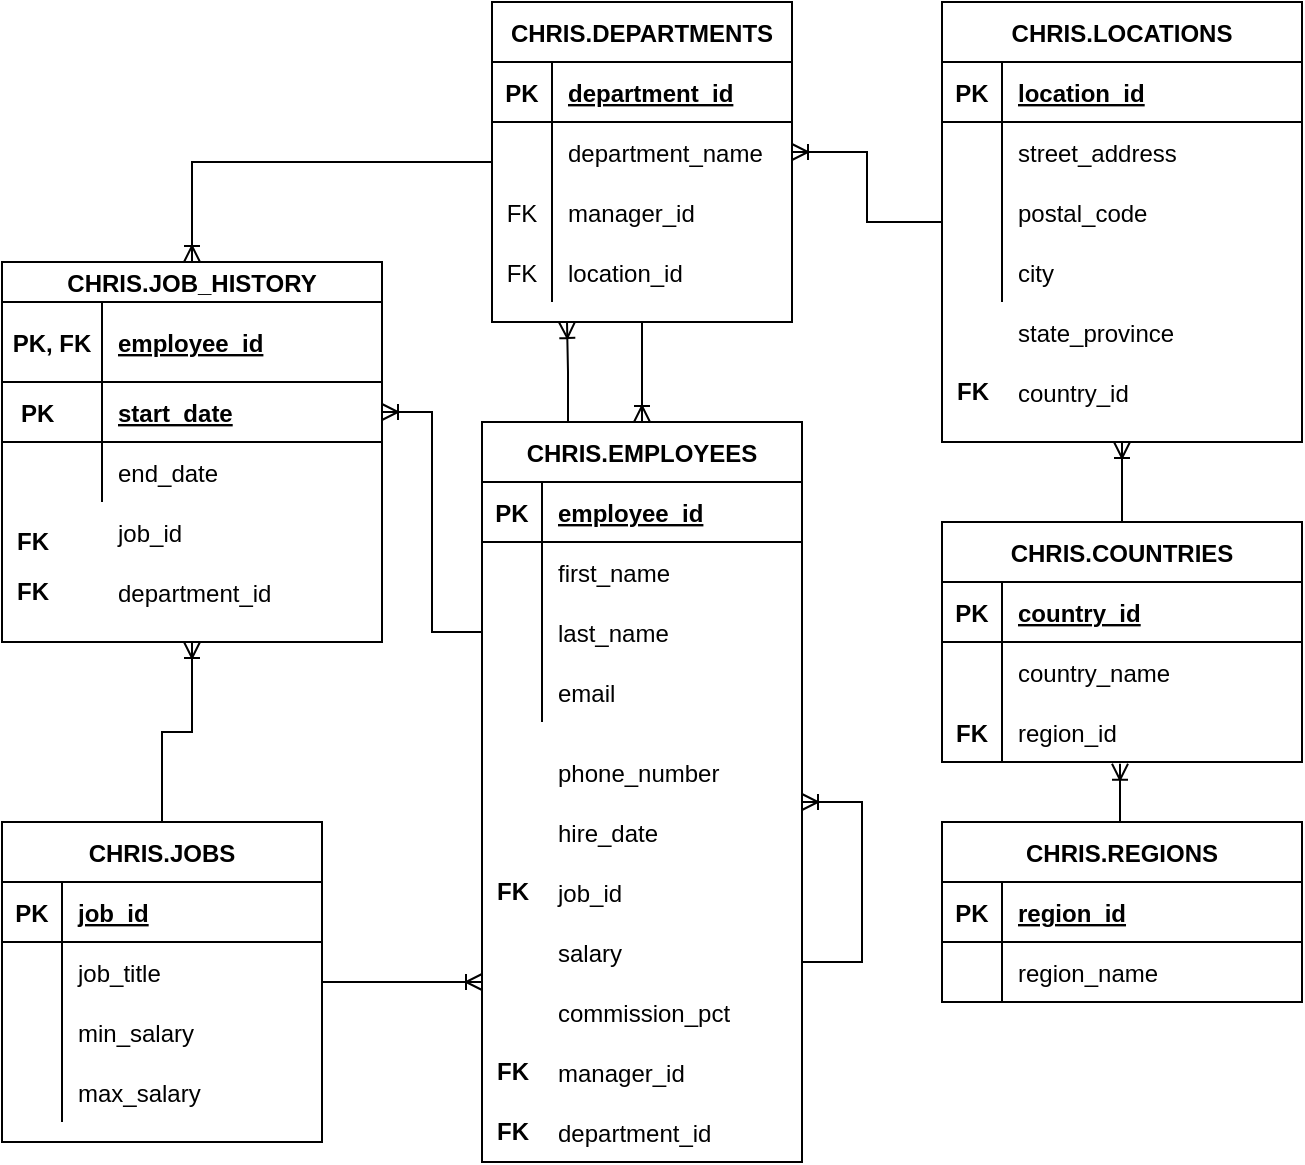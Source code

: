 <mxfile version="15.8.2" type="github"><diagram id="R2lEEEUBdFMjLlhIrx00" name="Page-1"><mxGraphModel dx="729" dy="954" grid="1" gridSize="10" guides="1" tooltips="1" connect="1" arrows="1" fold="1" page="1" pageScale="1" pageWidth="850" pageHeight="1100" math="0" shadow="0" extFonts="Permanent Marker^https://fonts.googleapis.com/css?family=Permanent+Marker"><root><mxCell id="0"/><mxCell id="1" parent="0"/><mxCell id="LcaYr8LxKKmQpYTZzP8s-1" value="CHRIS.JOB_HISTORY" style="shape=table;startSize=20;container=1;collapsible=1;childLayout=tableLayout;fixedRows=1;rowLines=0;fontStyle=1;align=center;resizeLast=1;" vertex="1" parent="1"><mxGeometry x="80" y="160" width="190" height="190" as="geometry"/></mxCell><mxCell id="LcaYr8LxKKmQpYTZzP8s-2" value="" style="shape=partialRectangle;collapsible=0;dropTarget=0;pointerEvents=0;fillColor=none;top=0;left=0;bottom=1;right=0;points=[[0,0.5],[1,0.5]];portConstraint=eastwest;" vertex="1" parent="LcaYr8LxKKmQpYTZzP8s-1"><mxGeometry y="20" width="190" height="40" as="geometry"/></mxCell><mxCell id="LcaYr8LxKKmQpYTZzP8s-3" value="PK, FK" style="shape=partialRectangle;connectable=0;fillColor=none;top=0;left=0;bottom=0;right=0;fontStyle=1;overflow=hidden;" vertex="1" parent="LcaYr8LxKKmQpYTZzP8s-2"><mxGeometry width="50" height="40" as="geometry"><mxRectangle width="50" height="40" as="alternateBounds"/></mxGeometry></mxCell><mxCell id="LcaYr8LxKKmQpYTZzP8s-4" value="employee_id" style="shape=partialRectangle;connectable=0;fillColor=none;top=0;left=0;bottom=0;right=0;align=left;spacingLeft=6;fontStyle=5;overflow=hidden;" vertex="1" parent="LcaYr8LxKKmQpYTZzP8s-2"><mxGeometry x="50" width="140" height="40" as="geometry"><mxRectangle width="140" height="40" as="alternateBounds"/></mxGeometry></mxCell><mxCell id="LcaYr8LxKKmQpYTZzP8s-5" value="" style="shape=partialRectangle;collapsible=0;dropTarget=0;pointerEvents=0;fillColor=none;top=0;left=0;bottom=0;right=0;points=[[0,0.5],[1,0.5]];portConstraint=eastwest;" vertex="1" parent="LcaYr8LxKKmQpYTZzP8s-1"><mxGeometry y="60" width="190" height="30" as="geometry"/></mxCell><mxCell id="LcaYr8LxKKmQpYTZzP8s-6" value="" style="shape=partialRectangle;connectable=0;fillColor=none;top=0;left=0;bottom=0;right=0;editable=1;overflow=hidden;" vertex="1" parent="LcaYr8LxKKmQpYTZzP8s-5"><mxGeometry width="50" height="30" as="geometry"><mxRectangle width="50" height="30" as="alternateBounds"/></mxGeometry></mxCell><mxCell id="LcaYr8LxKKmQpYTZzP8s-7" value="" style="shape=partialRectangle;connectable=0;fillColor=none;top=0;left=0;bottom=0;right=0;align=left;spacingLeft=6;overflow=hidden;" vertex="1" parent="LcaYr8LxKKmQpYTZzP8s-5"><mxGeometry x="50" width="140" height="30" as="geometry"><mxRectangle width="140" height="30" as="alternateBounds"/></mxGeometry></mxCell><mxCell id="LcaYr8LxKKmQpYTZzP8s-8" value="" style="shape=partialRectangle;collapsible=0;dropTarget=0;pointerEvents=0;fillColor=none;top=0;left=0;bottom=0;right=0;points=[[0,0.5],[1,0.5]];portConstraint=eastwest;" vertex="1" parent="LcaYr8LxKKmQpYTZzP8s-1"><mxGeometry y="90" width="190" height="30" as="geometry"/></mxCell><mxCell id="LcaYr8LxKKmQpYTZzP8s-9" value="" style="shape=partialRectangle;connectable=0;fillColor=none;top=0;left=0;bottom=0;right=0;editable=1;overflow=hidden;" vertex="1" parent="LcaYr8LxKKmQpYTZzP8s-8"><mxGeometry width="50" height="30" as="geometry"><mxRectangle width="50" height="30" as="alternateBounds"/></mxGeometry></mxCell><mxCell id="LcaYr8LxKKmQpYTZzP8s-10" value="end_date" style="shape=partialRectangle;connectable=0;fillColor=none;top=0;left=0;bottom=0;right=0;align=left;spacingLeft=6;overflow=hidden;" vertex="1" parent="LcaYr8LxKKmQpYTZzP8s-8"><mxGeometry x="50" width="140" height="30" as="geometry"><mxRectangle width="140" height="30" as="alternateBounds"/></mxGeometry></mxCell><mxCell id="LcaYr8LxKKmQpYTZzP8s-14" value="department_id" style="shape=partialRectangle;connectable=0;fillColor=none;top=0;left=0;bottom=0;right=0;align=left;spacingLeft=6;overflow=hidden;" vertex="1" parent="1"><mxGeometry x="130" y="310" width="150" height="30" as="geometry"><mxRectangle width="150" height="30" as="alternateBounds"/></mxGeometry></mxCell><mxCell id="LcaYr8LxKKmQpYTZzP8s-32" style="edgeStyle=orthogonalEdgeStyle;rounded=0;orthogonalLoop=1;jettySize=auto;html=1;entryX=0.5;entryY=1;entryDx=0;entryDy=0;endArrow=ERoneToMany;endFill=0;" edge="1" parent="1" source="LcaYr8LxKKmQpYTZzP8s-15" target="LcaYr8LxKKmQpYTZzP8s-1"><mxGeometry relative="1" as="geometry"/></mxCell><mxCell id="LcaYr8LxKKmQpYTZzP8s-54" style="edgeStyle=orthogonalEdgeStyle;rounded=0;orthogonalLoop=1;jettySize=auto;html=1;endArrow=ERoneToMany;endFill=0;" edge="1" parent="1" source="LcaYr8LxKKmQpYTZzP8s-15"><mxGeometry relative="1" as="geometry"><mxPoint x="320" y="520" as="targetPoint"/><Array as="points"><mxPoint x="320" y="520"/></Array></mxGeometry></mxCell><mxCell id="LcaYr8LxKKmQpYTZzP8s-15" value="CHRIS.JOBS" style="shape=table;startSize=30;container=1;collapsible=1;childLayout=tableLayout;fixedRows=1;rowLines=0;fontStyle=1;align=center;resizeLast=1;" vertex="1" parent="1"><mxGeometry x="80" y="440" width="160" height="160" as="geometry"/></mxCell><mxCell id="LcaYr8LxKKmQpYTZzP8s-16" value="" style="shape=partialRectangle;collapsible=0;dropTarget=0;pointerEvents=0;fillColor=none;top=0;left=0;bottom=1;right=0;points=[[0,0.5],[1,0.5]];portConstraint=eastwest;" vertex="1" parent="LcaYr8LxKKmQpYTZzP8s-15"><mxGeometry y="30" width="160" height="30" as="geometry"/></mxCell><mxCell id="LcaYr8LxKKmQpYTZzP8s-17" value="PK" style="shape=partialRectangle;connectable=0;fillColor=none;top=0;left=0;bottom=0;right=0;fontStyle=1;overflow=hidden;" vertex="1" parent="LcaYr8LxKKmQpYTZzP8s-16"><mxGeometry width="30" height="30" as="geometry"><mxRectangle width="30" height="30" as="alternateBounds"/></mxGeometry></mxCell><mxCell id="LcaYr8LxKKmQpYTZzP8s-18" value="job_id" style="shape=partialRectangle;connectable=0;fillColor=none;top=0;left=0;bottom=0;right=0;align=left;spacingLeft=6;fontStyle=5;overflow=hidden;" vertex="1" parent="LcaYr8LxKKmQpYTZzP8s-16"><mxGeometry x="30" width="130" height="30" as="geometry"><mxRectangle width="130" height="30" as="alternateBounds"/></mxGeometry></mxCell><mxCell id="LcaYr8LxKKmQpYTZzP8s-19" value="" style="shape=partialRectangle;collapsible=0;dropTarget=0;pointerEvents=0;fillColor=none;top=0;left=0;bottom=0;right=0;points=[[0,0.5],[1,0.5]];portConstraint=eastwest;" vertex="1" parent="LcaYr8LxKKmQpYTZzP8s-15"><mxGeometry y="60" width="160" height="30" as="geometry"/></mxCell><mxCell id="LcaYr8LxKKmQpYTZzP8s-20" value="" style="shape=partialRectangle;connectable=0;fillColor=none;top=0;left=0;bottom=0;right=0;editable=1;overflow=hidden;" vertex="1" parent="LcaYr8LxKKmQpYTZzP8s-19"><mxGeometry width="30" height="30" as="geometry"><mxRectangle width="30" height="30" as="alternateBounds"/></mxGeometry></mxCell><mxCell id="LcaYr8LxKKmQpYTZzP8s-21" value="job_title" style="shape=partialRectangle;connectable=0;fillColor=none;top=0;left=0;bottom=0;right=0;align=left;spacingLeft=6;overflow=hidden;" vertex="1" parent="LcaYr8LxKKmQpYTZzP8s-19"><mxGeometry x="30" width="130" height="30" as="geometry"><mxRectangle width="130" height="30" as="alternateBounds"/></mxGeometry></mxCell><mxCell id="LcaYr8LxKKmQpYTZzP8s-22" value="" style="shape=partialRectangle;collapsible=0;dropTarget=0;pointerEvents=0;fillColor=none;top=0;left=0;bottom=0;right=0;points=[[0,0.5],[1,0.5]];portConstraint=eastwest;" vertex="1" parent="LcaYr8LxKKmQpYTZzP8s-15"><mxGeometry y="90" width="160" height="30" as="geometry"/></mxCell><mxCell id="LcaYr8LxKKmQpYTZzP8s-23" value="" style="shape=partialRectangle;connectable=0;fillColor=none;top=0;left=0;bottom=0;right=0;editable=1;overflow=hidden;" vertex="1" parent="LcaYr8LxKKmQpYTZzP8s-22"><mxGeometry width="30" height="30" as="geometry"><mxRectangle width="30" height="30" as="alternateBounds"/></mxGeometry></mxCell><mxCell id="LcaYr8LxKKmQpYTZzP8s-24" value="min_salary" style="shape=partialRectangle;connectable=0;fillColor=none;top=0;left=0;bottom=0;right=0;align=left;spacingLeft=6;overflow=hidden;" vertex="1" parent="LcaYr8LxKKmQpYTZzP8s-22"><mxGeometry x="30" width="130" height="30" as="geometry"><mxRectangle width="130" height="30" as="alternateBounds"/></mxGeometry></mxCell><mxCell id="LcaYr8LxKKmQpYTZzP8s-25" value="" style="shape=partialRectangle;collapsible=0;dropTarget=0;pointerEvents=0;fillColor=none;top=0;left=0;bottom=0;right=0;points=[[0,0.5],[1,0.5]];portConstraint=eastwest;" vertex="1" parent="LcaYr8LxKKmQpYTZzP8s-15"><mxGeometry y="120" width="160" height="30" as="geometry"/></mxCell><mxCell id="LcaYr8LxKKmQpYTZzP8s-26" value="" style="shape=partialRectangle;connectable=0;fillColor=none;top=0;left=0;bottom=0;right=0;editable=1;overflow=hidden;" vertex="1" parent="LcaYr8LxKKmQpYTZzP8s-25"><mxGeometry width="30" height="30" as="geometry"><mxRectangle width="30" height="30" as="alternateBounds"/></mxGeometry></mxCell><mxCell id="LcaYr8LxKKmQpYTZzP8s-27" value="max_salary" style="shape=partialRectangle;connectable=0;fillColor=none;top=0;left=0;bottom=0;right=0;align=left;spacingLeft=6;overflow=hidden;" vertex="1" parent="LcaYr8LxKKmQpYTZzP8s-25"><mxGeometry x="30" width="130" height="30" as="geometry"><mxRectangle width="130" height="30" as="alternateBounds"/></mxGeometry></mxCell><mxCell id="LcaYr8LxKKmQpYTZzP8s-33" value="CHRIS.EMPLOYEES" style="shape=table;startSize=30;container=1;collapsible=1;childLayout=tableLayout;fixedRows=1;rowLines=0;fontStyle=1;align=center;resizeLast=1;" vertex="1" parent="1"><mxGeometry x="320" y="240" width="160" height="370" as="geometry"/></mxCell><mxCell id="LcaYr8LxKKmQpYTZzP8s-34" value="" style="shape=partialRectangle;collapsible=0;dropTarget=0;pointerEvents=0;fillColor=none;top=0;left=0;bottom=1;right=0;points=[[0,0.5],[1,0.5]];portConstraint=eastwest;" vertex="1" parent="LcaYr8LxKKmQpYTZzP8s-33"><mxGeometry y="30" width="160" height="30" as="geometry"/></mxCell><mxCell id="LcaYr8LxKKmQpYTZzP8s-35" value="PK" style="shape=partialRectangle;connectable=0;fillColor=none;top=0;left=0;bottom=0;right=0;fontStyle=1;overflow=hidden;" vertex="1" parent="LcaYr8LxKKmQpYTZzP8s-34"><mxGeometry width="30" height="30" as="geometry"><mxRectangle width="30" height="30" as="alternateBounds"/></mxGeometry></mxCell><mxCell id="LcaYr8LxKKmQpYTZzP8s-36" value="employee_id" style="shape=partialRectangle;connectable=0;fillColor=none;top=0;left=0;bottom=0;right=0;align=left;spacingLeft=6;fontStyle=5;overflow=hidden;" vertex="1" parent="LcaYr8LxKKmQpYTZzP8s-34"><mxGeometry x="30" width="130" height="30" as="geometry"><mxRectangle width="130" height="30" as="alternateBounds"/></mxGeometry></mxCell><mxCell id="LcaYr8LxKKmQpYTZzP8s-37" value="" style="shape=partialRectangle;collapsible=0;dropTarget=0;pointerEvents=0;fillColor=none;top=0;left=0;bottom=0;right=0;points=[[0,0.5],[1,0.5]];portConstraint=eastwest;" vertex="1" parent="LcaYr8LxKKmQpYTZzP8s-33"><mxGeometry y="60" width="160" height="30" as="geometry"/></mxCell><mxCell id="LcaYr8LxKKmQpYTZzP8s-38" value="" style="shape=partialRectangle;connectable=0;fillColor=none;top=0;left=0;bottom=0;right=0;editable=1;overflow=hidden;" vertex="1" parent="LcaYr8LxKKmQpYTZzP8s-37"><mxGeometry width="30" height="30" as="geometry"><mxRectangle width="30" height="30" as="alternateBounds"/></mxGeometry></mxCell><mxCell id="LcaYr8LxKKmQpYTZzP8s-39" value="first_name    " style="shape=partialRectangle;connectable=0;fillColor=none;top=0;left=0;bottom=0;right=0;align=left;spacingLeft=6;overflow=hidden;" vertex="1" parent="LcaYr8LxKKmQpYTZzP8s-37"><mxGeometry x="30" width="130" height="30" as="geometry"><mxRectangle width="130" height="30" as="alternateBounds"/></mxGeometry></mxCell><mxCell id="LcaYr8LxKKmQpYTZzP8s-40" value="" style="shape=partialRectangle;collapsible=0;dropTarget=0;pointerEvents=0;fillColor=none;top=0;left=0;bottom=0;right=0;points=[[0,0.5],[1,0.5]];portConstraint=eastwest;" vertex="1" parent="LcaYr8LxKKmQpYTZzP8s-33"><mxGeometry y="90" width="160" height="30" as="geometry"/></mxCell><mxCell id="LcaYr8LxKKmQpYTZzP8s-41" value="" style="shape=partialRectangle;connectable=0;fillColor=none;top=0;left=0;bottom=0;right=0;editable=1;overflow=hidden;" vertex="1" parent="LcaYr8LxKKmQpYTZzP8s-40"><mxGeometry width="30" height="30" as="geometry"><mxRectangle width="30" height="30" as="alternateBounds"/></mxGeometry></mxCell><mxCell id="LcaYr8LxKKmQpYTZzP8s-42" value="last_name" style="shape=partialRectangle;connectable=0;fillColor=none;top=0;left=0;bottom=0;right=0;align=left;spacingLeft=6;overflow=hidden;" vertex="1" parent="LcaYr8LxKKmQpYTZzP8s-40"><mxGeometry x="30" width="130" height="30" as="geometry"><mxRectangle width="130" height="30" as="alternateBounds"/></mxGeometry></mxCell><mxCell id="LcaYr8LxKKmQpYTZzP8s-43" value="" style="shape=partialRectangle;collapsible=0;dropTarget=0;pointerEvents=0;fillColor=none;top=0;left=0;bottom=0;right=0;points=[[0,0.5],[1,0.5]];portConstraint=eastwest;" vertex="1" parent="LcaYr8LxKKmQpYTZzP8s-33"><mxGeometry y="120" width="160" height="30" as="geometry"/></mxCell><mxCell id="LcaYr8LxKKmQpYTZzP8s-44" value="" style="shape=partialRectangle;connectable=0;fillColor=none;top=0;left=0;bottom=0;right=0;editable=1;overflow=hidden;" vertex="1" parent="LcaYr8LxKKmQpYTZzP8s-43"><mxGeometry width="30" height="30" as="geometry"><mxRectangle width="30" height="30" as="alternateBounds"/></mxGeometry></mxCell><mxCell id="LcaYr8LxKKmQpYTZzP8s-45" value="email" style="shape=partialRectangle;connectable=0;fillColor=none;top=0;left=0;bottom=0;right=0;align=left;spacingLeft=6;overflow=hidden;" vertex="1" parent="LcaYr8LxKKmQpYTZzP8s-43"><mxGeometry x="30" width="130" height="30" as="geometry"><mxRectangle width="130" height="30" as="alternateBounds"/></mxGeometry></mxCell><mxCell id="LcaYr8LxKKmQpYTZzP8s-46" value="phone_number" style="shape=partialRectangle;connectable=0;fillColor=none;top=0;left=0;bottom=0;right=0;align=left;spacingLeft=6;overflow=hidden;" vertex="1" parent="1"><mxGeometry x="350" y="400" width="150" height="30" as="geometry"><mxRectangle width="150" height="30" as="alternateBounds"/></mxGeometry></mxCell><mxCell id="LcaYr8LxKKmQpYTZzP8s-47" value="hire_date" style="shape=partialRectangle;connectable=0;fillColor=none;top=0;left=0;bottom=0;right=0;align=left;spacingLeft=6;overflow=hidden;" vertex="1" parent="1"><mxGeometry x="350" y="430" width="150" height="30" as="geometry"><mxRectangle width="150" height="30" as="alternateBounds"/></mxGeometry></mxCell><mxCell id="LcaYr8LxKKmQpYTZzP8s-48" value="job_id" style="shape=partialRectangle;connectable=0;fillColor=none;top=0;left=0;bottom=0;right=0;align=left;spacingLeft=6;overflow=hidden;" vertex="1" parent="1"><mxGeometry x="350" y="460" width="150" height="30" as="geometry"><mxRectangle width="150" height="30" as="alternateBounds"/></mxGeometry></mxCell><mxCell id="LcaYr8LxKKmQpYTZzP8s-49" value="salary" style="shape=partialRectangle;connectable=0;fillColor=none;top=0;left=0;bottom=0;right=0;align=left;spacingLeft=6;overflow=hidden;" vertex="1" parent="1"><mxGeometry x="350" y="490" width="150" height="30" as="geometry"><mxRectangle width="150" height="30" as="alternateBounds"/></mxGeometry></mxCell><mxCell id="LcaYr8LxKKmQpYTZzP8s-50" value="commission_pct" style="shape=partialRectangle;connectable=0;fillColor=none;top=0;left=0;bottom=0;right=0;align=left;spacingLeft=6;overflow=hidden;" vertex="1" parent="1"><mxGeometry x="350" y="520" width="150" height="30" as="geometry"><mxRectangle width="150" height="30" as="alternateBounds"/></mxGeometry></mxCell><mxCell id="LcaYr8LxKKmQpYTZzP8s-51" value="manager_id" style="shape=partialRectangle;connectable=0;fillColor=none;top=0;left=0;bottom=0;right=0;align=left;spacingLeft=6;overflow=hidden;" vertex="1" parent="1"><mxGeometry x="350" y="550" width="150" height="30" as="geometry"><mxRectangle width="150" height="30" as="alternateBounds"/></mxGeometry></mxCell><mxCell id="LcaYr8LxKKmQpYTZzP8s-52" value="department_id" style="shape=partialRectangle;connectable=0;fillColor=none;top=0;left=0;bottom=0;right=0;align=left;spacingLeft=6;overflow=hidden;" vertex="1" parent="1"><mxGeometry x="350" y="580" width="150" height="30" as="geometry"><mxRectangle width="150" height="30" as="alternateBounds"/></mxGeometry></mxCell><mxCell id="LcaYr8LxKKmQpYTZzP8s-53" style="edgeStyle=orthogonalEdgeStyle;rounded=0;orthogonalLoop=1;jettySize=auto;html=1;entryX=1;entryY=0.5;entryDx=0;entryDy=0;endArrow=ERoneToMany;endFill=0;" edge="1" parent="1" source="LcaYr8LxKKmQpYTZzP8s-40" target="LcaYr8LxKKmQpYTZzP8s-5"><mxGeometry relative="1" as="geometry"><mxPoint x="240" y="325" as="targetPoint"/></mxGeometry></mxCell><mxCell id="LcaYr8LxKKmQpYTZzP8s-68" style="edgeStyle=orthogonalEdgeStyle;rounded=0;orthogonalLoop=1;jettySize=auto;html=1;entryX=0.5;entryY=0;entryDx=0;entryDy=0;endArrow=ERoneToMany;endFill=0;" edge="1" parent="1" source="LcaYr8LxKKmQpYTZzP8s-55" target="LcaYr8LxKKmQpYTZzP8s-1"><mxGeometry relative="1" as="geometry"/></mxCell><mxCell id="LcaYr8LxKKmQpYTZzP8s-88" style="edgeStyle=orthogonalEdgeStyle;rounded=0;orthogonalLoop=1;jettySize=auto;html=1;entryX=0.5;entryY=0;entryDx=0;entryDy=0;endArrow=ERoneToMany;endFill=0;" edge="1" parent="1" source="LcaYr8LxKKmQpYTZzP8s-55" target="LcaYr8LxKKmQpYTZzP8s-33"><mxGeometry relative="1" as="geometry"/></mxCell><mxCell id="LcaYr8LxKKmQpYTZzP8s-55" value="CHRIS.DEPARTMENTS" style="shape=table;startSize=30;container=1;collapsible=1;childLayout=tableLayout;fixedRows=1;rowLines=0;fontStyle=1;align=center;resizeLast=1;" vertex="1" parent="1"><mxGeometry x="325" y="30" width="150" height="160" as="geometry"/></mxCell><mxCell id="LcaYr8LxKKmQpYTZzP8s-56" value="" style="shape=partialRectangle;collapsible=0;dropTarget=0;pointerEvents=0;fillColor=none;top=0;left=0;bottom=1;right=0;points=[[0,0.5],[1,0.5]];portConstraint=eastwest;" vertex="1" parent="LcaYr8LxKKmQpYTZzP8s-55"><mxGeometry y="30" width="150" height="30" as="geometry"/></mxCell><mxCell id="LcaYr8LxKKmQpYTZzP8s-57" value="PK" style="shape=partialRectangle;connectable=0;fillColor=none;top=0;left=0;bottom=0;right=0;fontStyle=1;overflow=hidden;" vertex="1" parent="LcaYr8LxKKmQpYTZzP8s-56"><mxGeometry width="30" height="30" as="geometry"><mxRectangle width="30" height="30" as="alternateBounds"/></mxGeometry></mxCell><mxCell id="LcaYr8LxKKmQpYTZzP8s-58" value="department_id" style="shape=partialRectangle;connectable=0;fillColor=none;top=0;left=0;bottom=0;right=0;align=left;spacingLeft=6;fontStyle=5;overflow=hidden;" vertex="1" parent="LcaYr8LxKKmQpYTZzP8s-56"><mxGeometry x="30" width="120" height="30" as="geometry"><mxRectangle width="120" height="30" as="alternateBounds"/></mxGeometry></mxCell><mxCell id="LcaYr8LxKKmQpYTZzP8s-59" value="" style="shape=partialRectangle;collapsible=0;dropTarget=0;pointerEvents=0;fillColor=none;top=0;left=0;bottom=0;right=0;points=[[0,0.5],[1,0.5]];portConstraint=eastwest;" vertex="1" parent="LcaYr8LxKKmQpYTZzP8s-55"><mxGeometry y="60" width="150" height="30" as="geometry"/></mxCell><mxCell id="LcaYr8LxKKmQpYTZzP8s-60" value="" style="shape=partialRectangle;connectable=0;fillColor=none;top=0;left=0;bottom=0;right=0;editable=1;overflow=hidden;" vertex="1" parent="LcaYr8LxKKmQpYTZzP8s-59"><mxGeometry width="30" height="30" as="geometry"><mxRectangle width="30" height="30" as="alternateBounds"/></mxGeometry></mxCell><mxCell id="LcaYr8LxKKmQpYTZzP8s-61" value="department_name" style="shape=partialRectangle;connectable=0;fillColor=none;top=0;left=0;bottom=0;right=0;align=left;spacingLeft=6;overflow=hidden;" vertex="1" parent="LcaYr8LxKKmQpYTZzP8s-59"><mxGeometry x="30" width="120" height="30" as="geometry"><mxRectangle width="120" height="30" as="alternateBounds"/></mxGeometry></mxCell><mxCell id="LcaYr8LxKKmQpYTZzP8s-62" value="" style="shape=partialRectangle;collapsible=0;dropTarget=0;pointerEvents=0;fillColor=none;top=0;left=0;bottom=0;right=0;points=[[0,0.5],[1,0.5]];portConstraint=eastwest;" vertex="1" parent="LcaYr8LxKKmQpYTZzP8s-55"><mxGeometry y="90" width="150" height="30" as="geometry"/></mxCell><mxCell id="LcaYr8LxKKmQpYTZzP8s-63" value="FK" style="shape=partialRectangle;connectable=0;fillColor=none;top=0;left=0;bottom=0;right=0;editable=1;overflow=hidden;" vertex="1" parent="LcaYr8LxKKmQpYTZzP8s-62"><mxGeometry width="30" height="30" as="geometry"><mxRectangle width="30" height="30" as="alternateBounds"/></mxGeometry></mxCell><mxCell id="LcaYr8LxKKmQpYTZzP8s-64" value="manager_id" style="shape=partialRectangle;connectable=0;fillColor=none;top=0;left=0;bottom=0;right=0;align=left;spacingLeft=6;overflow=hidden;" vertex="1" parent="LcaYr8LxKKmQpYTZzP8s-62"><mxGeometry x="30" width="120" height="30" as="geometry"><mxRectangle width="120" height="30" as="alternateBounds"/></mxGeometry></mxCell><mxCell id="LcaYr8LxKKmQpYTZzP8s-65" value="" style="shape=partialRectangle;collapsible=0;dropTarget=0;pointerEvents=0;fillColor=none;top=0;left=0;bottom=0;right=0;points=[[0,0.5],[1,0.5]];portConstraint=eastwest;" vertex="1" parent="LcaYr8LxKKmQpYTZzP8s-55"><mxGeometry y="120" width="150" height="30" as="geometry"/></mxCell><mxCell id="LcaYr8LxKKmQpYTZzP8s-66" value="FK" style="shape=partialRectangle;connectable=0;fillColor=none;top=0;left=0;bottom=0;right=0;editable=1;overflow=hidden;" vertex="1" parent="LcaYr8LxKKmQpYTZzP8s-65"><mxGeometry width="30" height="30" as="geometry"><mxRectangle width="30" height="30" as="alternateBounds"/></mxGeometry></mxCell><mxCell id="LcaYr8LxKKmQpYTZzP8s-67" value="location_id" style="shape=partialRectangle;connectable=0;fillColor=none;top=0;left=0;bottom=0;right=0;align=left;spacingLeft=6;overflow=hidden;" vertex="1" parent="LcaYr8LxKKmQpYTZzP8s-65"><mxGeometry x="30" width="120" height="30" as="geometry"><mxRectangle width="120" height="30" as="alternateBounds"/></mxGeometry></mxCell><mxCell id="LcaYr8LxKKmQpYTZzP8s-69" value="&lt;b&gt;FK&lt;/b&gt;" style="text;html=1;align=center;verticalAlign=middle;resizable=0;points=[];autosize=1;strokeColor=none;fillColor=none;" vertex="1" parent="1"><mxGeometry x="320" y="465" width="30" height="20" as="geometry"/></mxCell><mxCell id="LcaYr8LxKKmQpYTZzP8s-73" value="&lt;b&gt;FK&lt;/b&gt;" style="text;html=1;align=center;verticalAlign=middle;resizable=0;points=[];autosize=1;strokeColor=none;fillColor=none;" vertex="1" parent="1"><mxGeometry x="80" y="315" width="30" height="20" as="geometry"/></mxCell><mxCell id="LcaYr8LxKKmQpYTZzP8s-109" style="edgeStyle=orthogonalEdgeStyle;rounded=0;orthogonalLoop=1;jettySize=auto;html=1;entryX=1;entryY=0.5;entryDx=0;entryDy=0;endArrow=ERoneToMany;endFill=0;" edge="1" parent="1" source="LcaYr8LxKKmQpYTZzP8s-75" target="LcaYr8LxKKmQpYTZzP8s-59"><mxGeometry relative="1" as="geometry"/></mxCell><mxCell id="LcaYr8LxKKmQpYTZzP8s-75" value="CHRIS.LOCATIONS" style="shape=table;startSize=30;container=1;collapsible=1;childLayout=tableLayout;fixedRows=1;rowLines=0;fontStyle=1;align=center;resizeLast=1;" vertex="1" parent="1"><mxGeometry x="550" y="30" width="180" height="220" as="geometry"/></mxCell><mxCell id="LcaYr8LxKKmQpYTZzP8s-76" value="" style="shape=partialRectangle;collapsible=0;dropTarget=0;pointerEvents=0;fillColor=none;top=0;left=0;bottom=1;right=0;points=[[0,0.5],[1,0.5]];portConstraint=eastwest;" vertex="1" parent="LcaYr8LxKKmQpYTZzP8s-75"><mxGeometry y="30" width="180" height="30" as="geometry"/></mxCell><mxCell id="LcaYr8LxKKmQpYTZzP8s-77" value="PK" style="shape=partialRectangle;connectable=0;fillColor=none;top=0;left=0;bottom=0;right=0;fontStyle=1;overflow=hidden;" vertex="1" parent="LcaYr8LxKKmQpYTZzP8s-76"><mxGeometry width="30" height="30" as="geometry"><mxRectangle width="30" height="30" as="alternateBounds"/></mxGeometry></mxCell><mxCell id="LcaYr8LxKKmQpYTZzP8s-78" value="location_id" style="shape=partialRectangle;connectable=0;fillColor=none;top=0;left=0;bottom=0;right=0;align=left;spacingLeft=6;fontStyle=5;overflow=hidden;" vertex="1" parent="LcaYr8LxKKmQpYTZzP8s-76"><mxGeometry x="30" width="150" height="30" as="geometry"><mxRectangle width="150" height="30" as="alternateBounds"/></mxGeometry></mxCell><mxCell id="LcaYr8LxKKmQpYTZzP8s-79" value="" style="shape=partialRectangle;collapsible=0;dropTarget=0;pointerEvents=0;fillColor=none;top=0;left=0;bottom=0;right=0;points=[[0,0.5],[1,0.5]];portConstraint=eastwest;" vertex="1" parent="LcaYr8LxKKmQpYTZzP8s-75"><mxGeometry y="60" width="180" height="30" as="geometry"/></mxCell><mxCell id="LcaYr8LxKKmQpYTZzP8s-80" value="" style="shape=partialRectangle;connectable=0;fillColor=none;top=0;left=0;bottom=0;right=0;editable=1;overflow=hidden;" vertex="1" parent="LcaYr8LxKKmQpYTZzP8s-79"><mxGeometry width="30" height="30" as="geometry"><mxRectangle width="30" height="30" as="alternateBounds"/></mxGeometry></mxCell><mxCell id="LcaYr8LxKKmQpYTZzP8s-81" value="street_address" style="shape=partialRectangle;connectable=0;fillColor=none;top=0;left=0;bottom=0;right=0;align=left;spacingLeft=6;overflow=hidden;" vertex="1" parent="LcaYr8LxKKmQpYTZzP8s-79"><mxGeometry x="30" width="150" height="30" as="geometry"><mxRectangle width="150" height="30" as="alternateBounds"/></mxGeometry></mxCell><mxCell id="LcaYr8LxKKmQpYTZzP8s-82" value="" style="shape=partialRectangle;collapsible=0;dropTarget=0;pointerEvents=0;fillColor=none;top=0;left=0;bottom=0;right=0;points=[[0,0.5],[1,0.5]];portConstraint=eastwest;" vertex="1" parent="LcaYr8LxKKmQpYTZzP8s-75"><mxGeometry y="90" width="180" height="30" as="geometry"/></mxCell><mxCell id="LcaYr8LxKKmQpYTZzP8s-83" value="" style="shape=partialRectangle;connectable=0;fillColor=none;top=0;left=0;bottom=0;right=0;editable=1;overflow=hidden;" vertex="1" parent="LcaYr8LxKKmQpYTZzP8s-82"><mxGeometry width="30" height="30" as="geometry"><mxRectangle width="30" height="30" as="alternateBounds"/></mxGeometry></mxCell><mxCell id="LcaYr8LxKKmQpYTZzP8s-84" value="postal_code" style="shape=partialRectangle;connectable=0;fillColor=none;top=0;left=0;bottom=0;right=0;align=left;spacingLeft=6;overflow=hidden;" vertex="1" parent="LcaYr8LxKKmQpYTZzP8s-82"><mxGeometry x="30" width="150" height="30" as="geometry"><mxRectangle width="150" height="30" as="alternateBounds"/></mxGeometry></mxCell><mxCell id="LcaYr8LxKKmQpYTZzP8s-85" value="" style="shape=partialRectangle;collapsible=0;dropTarget=0;pointerEvents=0;fillColor=none;top=0;left=0;bottom=0;right=0;points=[[0,0.5],[1,0.5]];portConstraint=eastwest;" vertex="1" parent="LcaYr8LxKKmQpYTZzP8s-75"><mxGeometry y="120" width="180" height="30" as="geometry"/></mxCell><mxCell id="LcaYr8LxKKmQpYTZzP8s-86" value="" style="shape=partialRectangle;connectable=0;fillColor=none;top=0;left=0;bottom=0;right=0;editable=1;overflow=hidden;" vertex="1" parent="LcaYr8LxKKmQpYTZzP8s-85"><mxGeometry width="30" height="30" as="geometry"><mxRectangle width="30" height="30" as="alternateBounds"/></mxGeometry></mxCell><mxCell id="LcaYr8LxKKmQpYTZzP8s-87" value="city" style="shape=partialRectangle;connectable=0;fillColor=none;top=0;left=0;bottom=0;right=0;align=left;spacingLeft=6;overflow=hidden;" vertex="1" parent="LcaYr8LxKKmQpYTZzP8s-85"><mxGeometry x="30" width="150" height="30" as="geometry"><mxRectangle width="150" height="30" as="alternateBounds"/></mxGeometry></mxCell><mxCell id="LcaYr8LxKKmQpYTZzP8s-89" value="state_province" style="shape=partialRectangle;connectable=0;fillColor=none;top=0;left=0;bottom=0;right=0;align=left;spacingLeft=6;overflow=hidden;" vertex="1" parent="1"><mxGeometry x="580" y="180" width="150" height="30" as="geometry"><mxRectangle width="150" height="30" as="alternateBounds"/></mxGeometry></mxCell><mxCell id="LcaYr8LxKKmQpYTZzP8s-90" value="country_id" style="shape=partialRectangle;connectable=0;fillColor=none;top=0;left=0;bottom=0;right=0;align=left;spacingLeft=6;overflow=hidden;" vertex="1" parent="1"><mxGeometry x="580" y="210" width="150" height="30" as="geometry"><mxRectangle width="150" height="30" as="alternateBounds"/></mxGeometry></mxCell><mxCell id="LcaYr8LxKKmQpYTZzP8s-101" value="job_id" style="shape=partialRectangle;connectable=0;fillColor=none;top=0;left=0;bottom=0;right=0;align=left;spacingLeft=6;overflow=hidden;" vertex="1" parent="1"><mxGeometry x="130" y="280" width="150" height="30" as="geometry"><mxRectangle width="150" height="30" as="alternateBounds"/></mxGeometry></mxCell><mxCell id="LcaYr8LxKKmQpYTZzP8s-106" value="" style="shape=partialRectangle;collapsible=0;dropTarget=0;pointerEvents=0;fillColor=none;top=0;left=0;bottom=1;right=0;points=[[0,0.5],[1,0.5]];portConstraint=eastwest;" vertex="1" parent="1"><mxGeometry x="80" y="220" width="190" height="30" as="geometry"/></mxCell><mxCell id="LcaYr8LxKKmQpYTZzP8s-107" value="PK" style="shape=partialRectangle;connectable=0;fillColor=none;top=0;left=0;bottom=0;right=0;fontStyle=1;overflow=hidden;" vertex="1" parent="LcaYr8LxKKmQpYTZzP8s-106"><mxGeometry width="35.625" height="30" as="geometry"><mxRectangle width="30" height="40" as="alternateBounds"/></mxGeometry></mxCell><mxCell id="LcaYr8LxKKmQpYTZzP8s-108" value="start_date" style="shape=partialRectangle;connectable=0;fillColor=none;top=0;left=0;bottom=0;right=0;align=left;spacingLeft=6;fontStyle=5;overflow=hidden;" vertex="1" parent="LcaYr8LxKKmQpYTZzP8s-106"><mxGeometry x="50" width="140" height="30" as="geometry"><mxRectangle width="130" height="40" as="alternateBounds"/></mxGeometry></mxCell><mxCell id="LcaYr8LxKKmQpYTZzP8s-111" value="" style="fontSize=12;html=1;endArrow=ERoneToMany;rounded=0;targetPerimeterSpacing=1;edgeStyle=elbowEdgeStyle;" edge="1" parent="1"><mxGeometry width="100" height="100" relative="1" as="geometry"><mxPoint x="480" y="510" as="sourcePoint"/><mxPoint x="480" y="430" as="targetPoint"/><Array as="points"><mxPoint x="510" y="460"/></Array></mxGeometry></mxCell><mxCell id="LcaYr8LxKKmQpYTZzP8s-128" style="edgeStyle=elbowEdgeStyle;rounded=0;orthogonalLoop=1;jettySize=auto;html=1;entryX=0.5;entryY=1;entryDx=0;entryDy=0;endArrow=ERoneToMany;endFill=0;targetPerimeterSpacing=1;" edge="1" parent="1" source="LcaYr8LxKKmQpYTZzP8s-113" target="LcaYr8LxKKmQpYTZzP8s-75"><mxGeometry relative="1" as="geometry"/></mxCell><mxCell id="LcaYr8LxKKmQpYTZzP8s-113" value="CHRIS.COUNTRIES" style="shape=table;startSize=30;container=1;collapsible=1;childLayout=tableLayout;fixedRows=1;rowLines=0;fontStyle=1;align=center;resizeLast=1;" vertex="1" parent="1"><mxGeometry x="550" y="290" width="180" height="120" as="geometry"/></mxCell><mxCell id="LcaYr8LxKKmQpYTZzP8s-114" value="" style="shape=partialRectangle;collapsible=0;dropTarget=0;pointerEvents=0;fillColor=none;top=0;left=0;bottom=1;right=0;points=[[0,0.5],[1,0.5]];portConstraint=eastwest;" vertex="1" parent="LcaYr8LxKKmQpYTZzP8s-113"><mxGeometry y="30" width="180" height="30" as="geometry"/></mxCell><mxCell id="LcaYr8LxKKmQpYTZzP8s-115" value="PK" style="shape=partialRectangle;connectable=0;fillColor=none;top=0;left=0;bottom=0;right=0;fontStyle=1;overflow=hidden;" vertex="1" parent="LcaYr8LxKKmQpYTZzP8s-114"><mxGeometry width="30" height="30" as="geometry"><mxRectangle width="30" height="30" as="alternateBounds"/></mxGeometry></mxCell><mxCell id="LcaYr8LxKKmQpYTZzP8s-116" value="country_id" style="shape=partialRectangle;connectable=0;fillColor=none;top=0;left=0;bottom=0;right=0;align=left;spacingLeft=6;fontStyle=5;overflow=hidden;" vertex="1" parent="LcaYr8LxKKmQpYTZzP8s-114"><mxGeometry x="30" width="150" height="30" as="geometry"><mxRectangle width="150" height="30" as="alternateBounds"/></mxGeometry></mxCell><mxCell id="LcaYr8LxKKmQpYTZzP8s-117" value="" style="shape=partialRectangle;collapsible=0;dropTarget=0;pointerEvents=0;fillColor=none;top=0;left=0;bottom=0;right=0;points=[[0,0.5],[1,0.5]];portConstraint=eastwest;" vertex="1" parent="LcaYr8LxKKmQpYTZzP8s-113"><mxGeometry y="60" width="180" height="30" as="geometry"/></mxCell><mxCell id="LcaYr8LxKKmQpYTZzP8s-118" value="" style="shape=partialRectangle;connectable=0;fillColor=none;top=0;left=0;bottom=0;right=0;editable=1;overflow=hidden;" vertex="1" parent="LcaYr8LxKKmQpYTZzP8s-117"><mxGeometry width="30" height="30" as="geometry"><mxRectangle width="30" height="30" as="alternateBounds"/></mxGeometry></mxCell><mxCell id="LcaYr8LxKKmQpYTZzP8s-119" value="country_name" style="shape=partialRectangle;connectable=0;fillColor=none;top=0;left=0;bottom=0;right=0;align=left;spacingLeft=6;overflow=hidden;" vertex="1" parent="LcaYr8LxKKmQpYTZzP8s-117"><mxGeometry x="30" width="150" height="30" as="geometry"><mxRectangle width="150" height="30" as="alternateBounds"/></mxGeometry></mxCell><mxCell id="LcaYr8LxKKmQpYTZzP8s-120" value="" style="shape=partialRectangle;collapsible=0;dropTarget=0;pointerEvents=0;fillColor=none;top=0;left=0;bottom=0;right=0;points=[[0,0.5],[1,0.5]];portConstraint=eastwest;" vertex="1" parent="LcaYr8LxKKmQpYTZzP8s-113"><mxGeometry y="90" width="180" height="30" as="geometry"/></mxCell><mxCell id="LcaYr8LxKKmQpYTZzP8s-121" value="FK" style="shape=partialRectangle;connectable=0;fillColor=none;top=0;left=0;bottom=0;right=0;editable=1;overflow=hidden;fontStyle=1" vertex="1" parent="LcaYr8LxKKmQpYTZzP8s-120"><mxGeometry width="30" height="30" as="geometry"><mxRectangle width="30" height="30" as="alternateBounds"/></mxGeometry></mxCell><mxCell id="LcaYr8LxKKmQpYTZzP8s-122" value="region_id" style="shape=partialRectangle;connectable=0;fillColor=none;top=0;left=0;bottom=0;right=0;align=left;spacingLeft=6;overflow=hidden;" vertex="1" parent="LcaYr8LxKKmQpYTZzP8s-120"><mxGeometry x="30" width="150" height="30" as="geometry"><mxRectangle width="150" height="30" as="alternateBounds"/></mxGeometry></mxCell><mxCell id="LcaYr8LxKKmQpYTZzP8s-126" value="FK" style="text;html=1;align=center;verticalAlign=middle;resizable=0;points=[];autosize=1;strokeColor=none;fillColor=none;fontStyle=1" vertex="1" parent="1"><mxGeometry x="550" y="215" width="30" height="20" as="geometry"/></mxCell><mxCell id="LcaYr8LxKKmQpYTZzP8s-142" style="edgeStyle=elbowEdgeStyle;rounded=0;orthogonalLoop=1;jettySize=auto;html=1;entryX=0.494;entryY=1.028;entryDx=0;entryDy=0;entryPerimeter=0;endArrow=ERoneToMany;endFill=0;targetPerimeterSpacing=1;" edge="1" parent="1" source="LcaYr8LxKKmQpYTZzP8s-129" target="LcaYr8LxKKmQpYTZzP8s-120"><mxGeometry relative="1" as="geometry"/></mxCell><mxCell id="LcaYr8LxKKmQpYTZzP8s-129" value="CHRIS.REGIONS" style="shape=table;startSize=30;container=1;collapsible=1;childLayout=tableLayout;fixedRows=1;rowLines=0;fontStyle=1;align=center;resizeLast=1;" vertex="1" parent="1"><mxGeometry x="550" y="440" width="180" height="90" as="geometry"/></mxCell><mxCell id="LcaYr8LxKKmQpYTZzP8s-130" value="" style="shape=partialRectangle;collapsible=0;dropTarget=0;pointerEvents=0;fillColor=none;top=0;left=0;bottom=1;right=0;points=[[0,0.5],[1,0.5]];portConstraint=eastwest;" vertex="1" parent="LcaYr8LxKKmQpYTZzP8s-129"><mxGeometry y="30" width="180" height="30" as="geometry"/></mxCell><mxCell id="LcaYr8LxKKmQpYTZzP8s-131" value="PK" style="shape=partialRectangle;connectable=0;fillColor=none;top=0;left=0;bottom=0;right=0;fontStyle=1;overflow=hidden;" vertex="1" parent="LcaYr8LxKKmQpYTZzP8s-130"><mxGeometry width="30" height="30" as="geometry"><mxRectangle width="30" height="30" as="alternateBounds"/></mxGeometry></mxCell><mxCell id="LcaYr8LxKKmQpYTZzP8s-132" value="region_id" style="shape=partialRectangle;connectable=0;fillColor=none;top=0;left=0;bottom=0;right=0;align=left;spacingLeft=6;fontStyle=5;overflow=hidden;" vertex="1" parent="LcaYr8LxKKmQpYTZzP8s-130"><mxGeometry x="30" width="150" height="30" as="geometry"><mxRectangle width="150" height="30" as="alternateBounds"/></mxGeometry></mxCell><mxCell id="LcaYr8LxKKmQpYTZzP8s-133" value="" style="shape=partialRectangle;collapsible=0;dropTarget=0;pointerEvents=0;fillColor=none;top=0;left=0;bottom=0;right=0;points=[[0,0.5],[1,0.5]];portConstraint=eastwest;" vertex="1" parent="LcaYr8LxKKmQpYTZzP8s-129"><mxGeometry y="60" width="180" height="30" as="geometry"/></mxCell><mxCell id="LcaYr8LxKKmQpYTZzP8s-134" value="" style="shape=partialRectangle;connectable=0;fillColor=none;top=0;left=0;bottom=0;right=0;editable=1;overflow=hidden;" vertex="1" parent="LcaYr8LxKKmQpYTZzP8s-133"><mxGeometry width="30" height="30" as="geometry"><mxRectangle width="30" height="30" as="alternateBounds"/></mxGeometry></mxCell><mxCell id="LcaYr8LxKKmQpYTZzP8s-135" value="region_name" style="shape=partialRectangle;connectable=0;fillColor=none;top=0;left=0;bottom=0;right=0;align=left;spacingLeft=6;overflow=hidden;" vertex="1" parent="LcaYr8LxKKmQpYTZzP8s-133"><mxGeometry x="30" width="150" height="30" as="geometry"><mxRectangle width="150" height="30" as="alternateBounds"/></mxGeometry></mxCell><mxCell id="LcaYr8LxKKmQpYTZzP8s-143" value="&lt;b&gt;FK&lt;/b&gt;" style="text;html=1;align=center;verticalAlign=middle;resizable=0;points=[];autosize=1;strokeColor=none;fillColor=none;" vertex="1" parent="1"><mxGeometry x="320" y="555" width="30" height="20" as="geometry"/></mxCell><mxCell id="LcaYr8LxKKmQpYTZzP8s-144" value="&lt;b&gt;FK&lt;/b&gt;" style="text;html=1;align=center;verticalAlign=middle;resizable=0;points=[];autosize=1;strokeColor=none;fillColor=none;" vertex="1" parent="1"><mxGeometry x="320" y="585" width="30" height="20" as="geometry"/></mxCell><mxCell id="LcaYr8LxKKmQpYTZzP8s-146" value="" style="edgeStyle=orthogonalEdgeStyle;fontSize=12;html=1;endArrow=ERoneToMany;rounded=0;targetPerimeterSpacing=1;exitX=0.25;exitY=0;exitDx=0;exitDy=0;entryX=0.25;entryY=1;entryDx=0;entryDy=0;" edge="1" parent="1" source="LcaYr8LxKKmQpYTZzP8s-33" target="LcaYr8LxKKmQpYTZzP8s-55"><mxGeometry width="100" height="100" relative="1" as="geometry"><mxPoint x="350" y="330" as="sourcePoint"/><mxPoint x="450" y="230" as="targetPoint"/><Array as="points"><mxPoint x="363" y="240"/><mxPoint x="363" y="215"/><mxPoint x="362" y="215"/></Array></mxGeometry></mxCell><mxCell id="LcaYr8LxKKmQpYTZzP8s-147" value="&lt;b&gt;FK&lt;/b&gt;" style="text;html=1;align=center;verticalAlign=middle;resizable=0;points=[];autosize=1;strokeColor=none;fillColor=none;" vertex="1" parent="1"><mxGeometry x="80" y="290" width="30" height="20" as="geometry"/></mxCell></root></mxGraphModel></diagram></mxfile>
